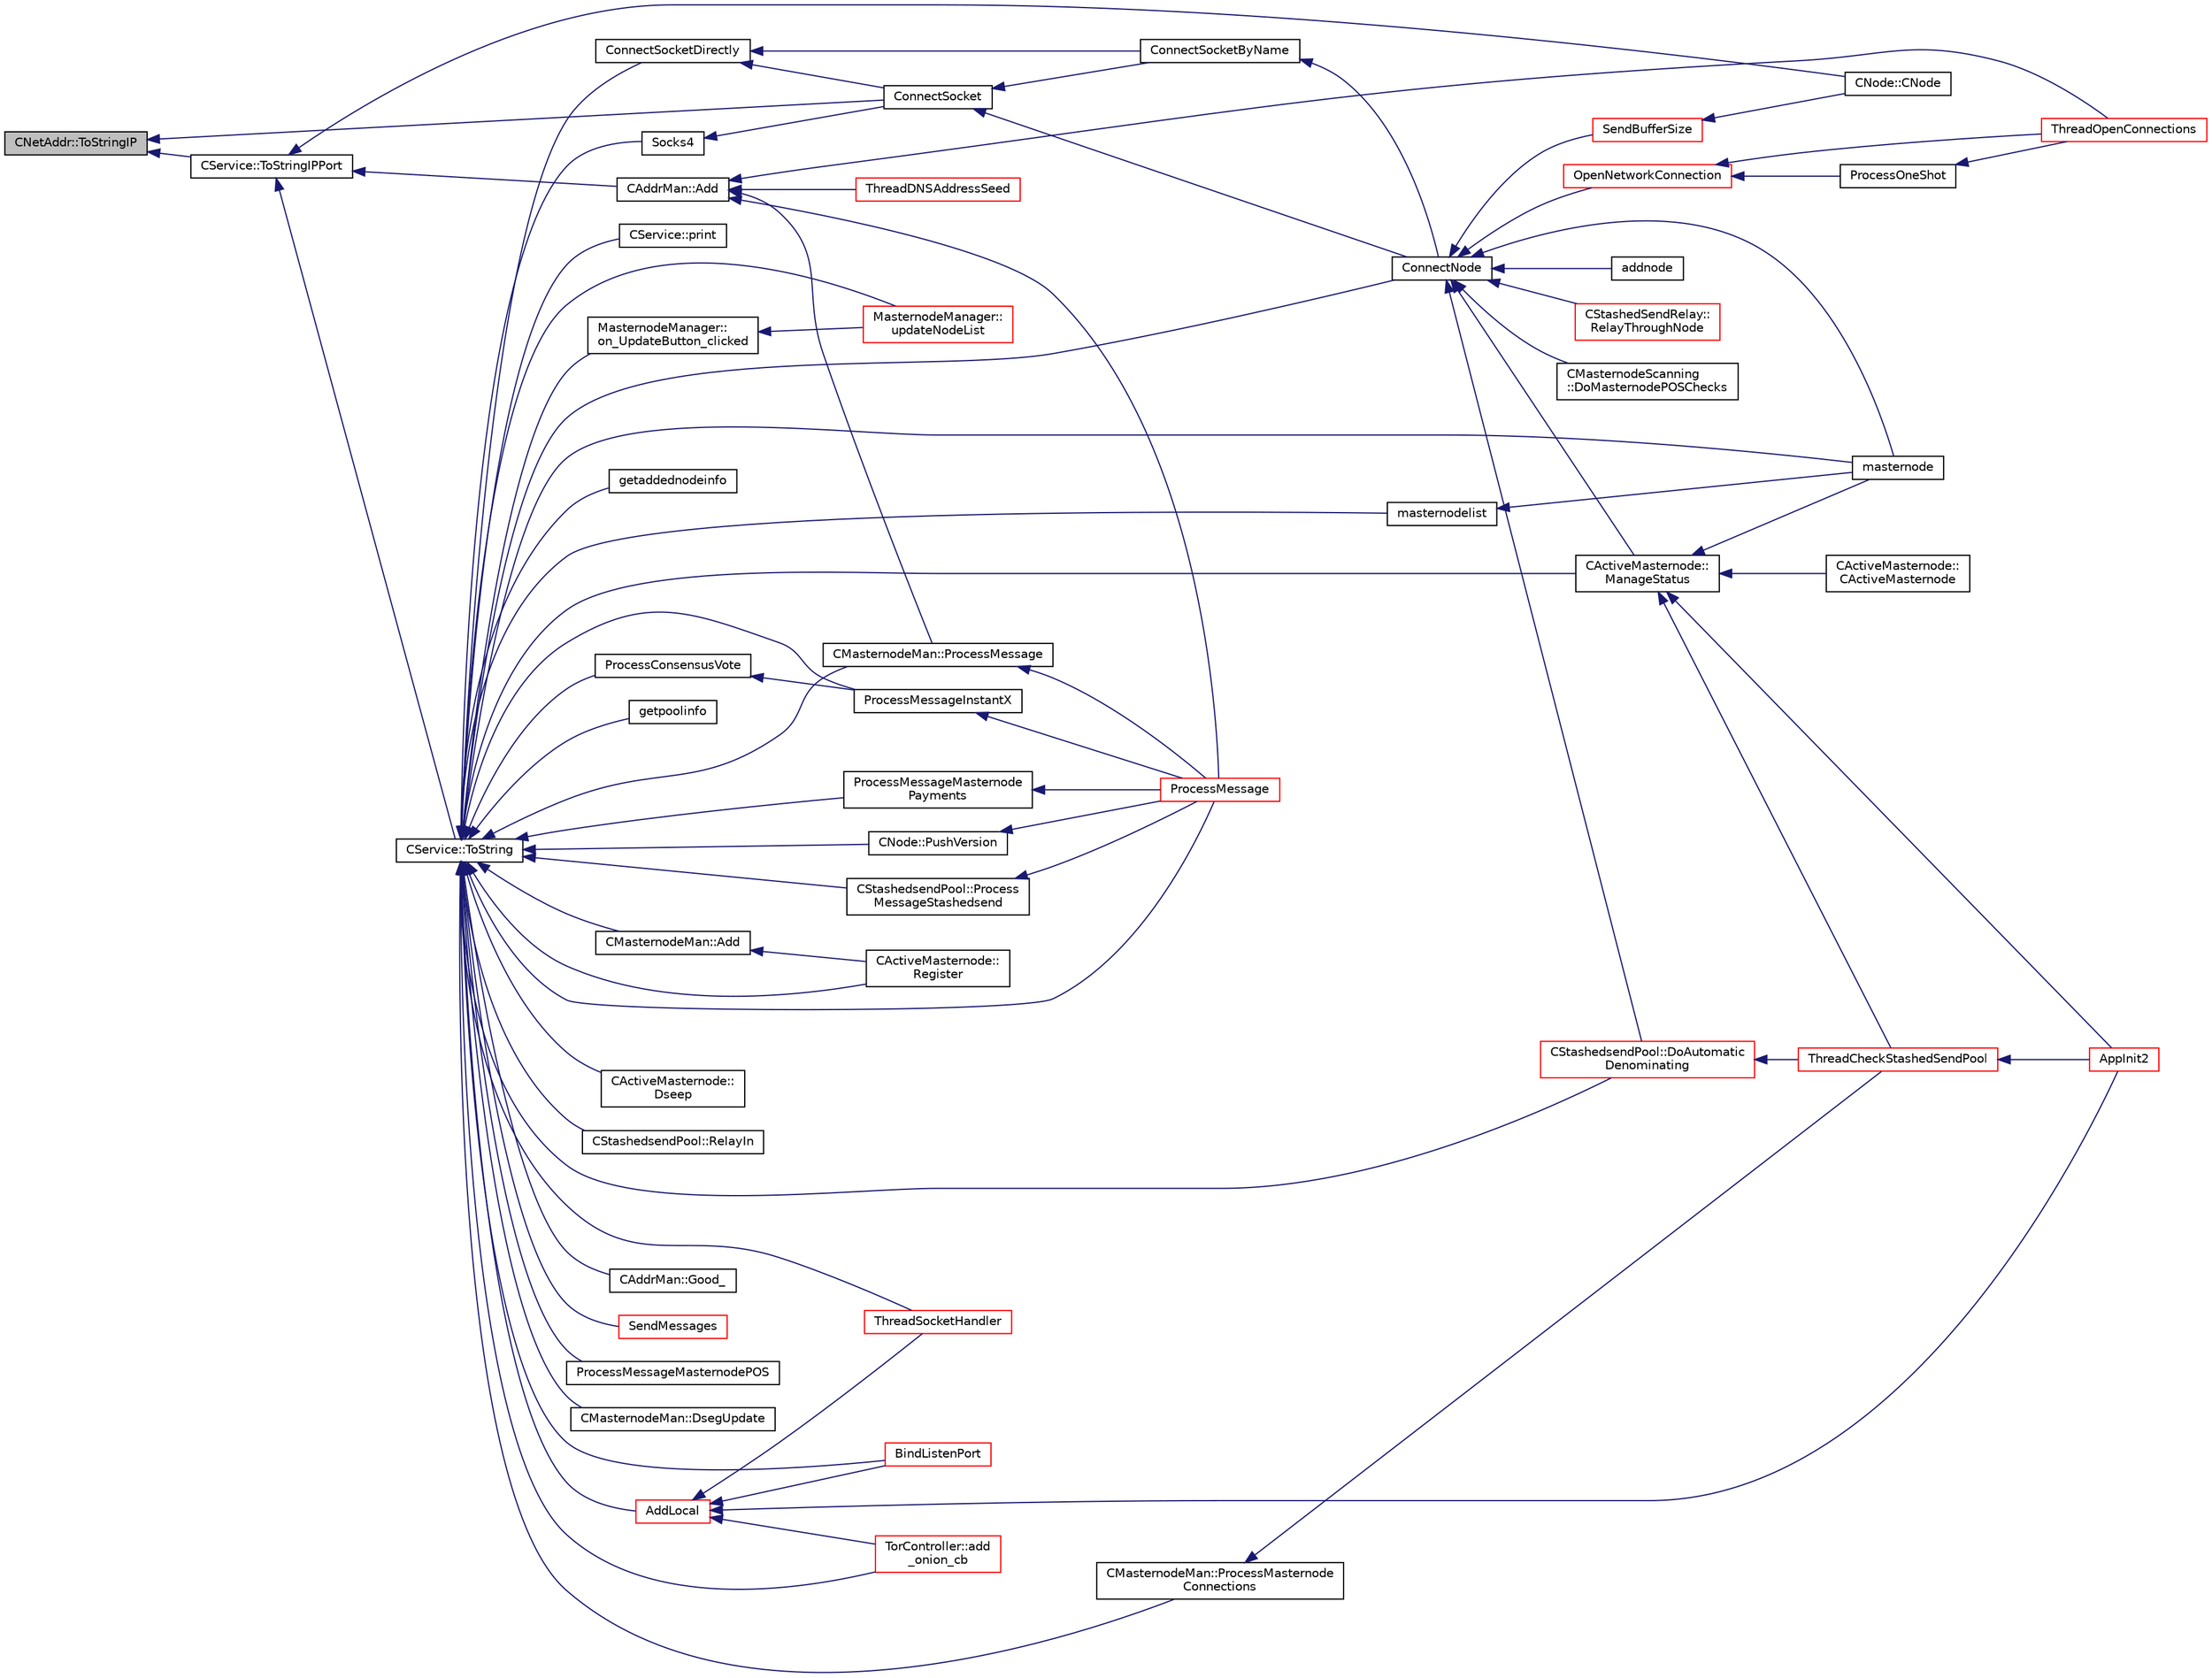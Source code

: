 digraph "CNetAddr::ToStringIP"
{
  edge [fontname="Helvetica",fontsize="10",labelfontname="Helvetica",labelfontsize="10"];
  node [fontname="Helvetica",fontsize="10",shape=record];
  rankdir="LR";
  Node975 [label="CNetAddr::ToStringIP",height=0.2,width=0.4,color="black", fillcolor="grey75", style="filled", fontcolor="black"];
  Node975 -> Node976 [dir="back",color="midnightblue",fontsize="10",style="solid",fontname="Helvetica"];
  Node976 [label="ConnectSocket",height=0.2,width=0.4,color="black", fillcolor="white", style="filled",URL="$da/df0/netbase_8h.html#a1647b6ef2c58fd2f57f9243d3f17093d"];
  Node976 -> Node977 [dir="back",color="midnightblue",fontsize="10",style="solid",fontname="Helvetica"];
  Node977 [label="ConnectNode",height=0.2,width=0.4,color="black", fillcolor="white", style="filled",URL="$d7/d97/net_8h.html#ab2c1bd88322f3f689616e70be5b53ade"];
  Node977 -> Node978 [dir="back",color="midnightblue",fontsize="10",style="solid",fontname="Helvetica"];
  Node978 [label="CActiveMasternode::\lManageStatus",height=0.2,width=0.4,color="black", fillcolor="white", style="filled",URL="$d9/d29/class_c_active_masternode.html#a8004b3b2100da7dcfedbd1e959633e51"];
  Node978 -> Node979 [dir="back",color="midnightblue",fontsize="10",style="solid",fontname="Helvetica"];
  Node979 [label="CActiveMasternode::\lCActiveMasternode",height=0.2,width=0.4,color="black", fillcolor="white", style="filled",URL="$d9/d29/class_c_active_masternode.html#a7ffb946d1b2aad0054d3b3efce8c0543"];
  Node978 -> Node980 [dir="back",color="midnightblue",fontsize="10",style="solid",fontname="Helvetica"];
  Node980 [label="AppInit2",height=0.2,width=0.4,color="red", fillcolor="white", style="filled",URL="$d8/dc0/init_8h.html#a1a4c1bfbf6ba1db77e988b89b9cadfd3",tooltip="Initialize ion. "];
  Node978 -> Node984 [dir="back",color="midnightblue",fontsize="10",style="solid",fontname="Helvetica"];
  Node984 [label="masternode",height=0.2,width=0.4,color="black", fillcolor="white", style="filled",URL="$d5/d6b/rpcstashedsend_8cpp.html#a30609e443aeb47c29ed0878d16b1b5e1"];
  Node978 -> Node985 [dir="back",color="midnightblue",fontsize="10",style="solid",fontname="Helvetica"];
  Node985 [label="ThreadCheckStashedSendPool",height=0.2,width=0.4,color="red", fillcolor="white", style="filled",URL="$d9/dbc/stashedsend_8h.html#ab583ddc86effded8432ea5387f77d883"];
  Node985 -> Node980 [dir="back",color="midnightblue",fontsize="10",style="solid",fontname="Helvetica"];
  Node977 -> Node987 [dir="back",color="midnightblue",fontsize="10",style="solid",fontname="Helvetica"];
  Node987 [label="CMasternodeScanning\l::DoMasternodePOSChecks",height=0.2,width=0.4,color="black", fillcolor="white", style="filled",URL="$d5/d9f/class_c_masternode_scanning.html#a6bc18fb7508f702e2a2d1c3731342f8f"];
  Node977 -> Node988 [dir="back",color="midnightblue",fontsize="10",style="solid",fontname="Helvetica"];
  Node988 [label="OpenNetworkConnection",height=0.2,width=0.4,color="red", fillcolor="white", style="filled",URL="$dd/d84/net_8cpp.html#aa19cb8e6cf23a990e585f2bbf9ece276"];
  Node988 -> Node989 [dir="back",color="midnightblue",fontsize="10",style="solid",fontname="Helvetica"];
  Node989 [label="ProcessOneShot",height=0.2,width=0.4,color="black", fillcolor="white", style="filled",URL="$dd/d84/net_8cpp.html#af2ec2d087be42005dc76eac64a531088"];
  Node989 -> Node990 [dir="back",color="midnightblue",fontsize="10",style="solid",fontname="Helvetica"];
  Node990 [label="ThreadOpenConnections",height=0.2,width=0.4,color="red", fillcolor="white", style="filled",URL="$dd/d84/net_8cpp.html#a3b4720330e61127963a43df26b80f804"];
  Node988 -> Node990 [dir="back",color="midnightblue",fontsize="10",style="solid",fontname="Helvetica"];
  Node977 -> Node992 [dir="back",color="midnightblue",fontsize="10",style="solid",fontname="Helvetica"];
  Node992 [label="SendBufferSize",height=0.2,width=0.4,color="red", fillcolor="white", style="filled",URL="$d7/d97/net_8h.html#a13f289d6233bd32b78a38793f76bdccb"];
  Node992 -> Node1005 [dir="back",color="midnightblue",fontsize="10",style="solid",fontname="Helvetica"];
  Node1005 [label="CNode::CNode",height=0.2,width=0.4,color="black", fillcolor="white", style="filled",URL="$d1/d64/class_c_node.html#a51556705550511146245b9fb2fec09c1"];
  Node977 -> Node1007 [dir="back",color="midnightblue",fontsize="10",style="solid",fontname="Helvetica"];
  Node1007 [label="addnode",height=0.2,width=0.4,color="black", fillcolor="white", style="filled",URL="$df/dab/rpcnet_8cpp.html#ab455bfd729ba34d3bb55b716e62405a3"];
  Node977 -> Node984 [dir="back",color="midnightblue",fontsize="10",style="solid",fontname="Helvetica"];
  Node977 -> Node1008 [dir="back",color="midnightblue",fontsize="10",style="solid",fontname="Helvetica"];
  Node1008 [label="CStashedSendRelay::\lRelayThroughNode",height=0.2,width=0.4,color="red", fillcolor="white", style="filled",URL="$d2/d25/class_c_stashed_send_relay.html#a3e759315bdccb63c1810582eeffa080e"];
  Node977 -> Node1010 [dir="back",color="midnightblue",fontsize="10",style="solid",fontname="Helvetica"];
  Node1010 [label="CStashedsendPool::DoAutomatic\lDenominating",height=0.2,width=0.4,color="red", fillcolor="white", style="filled",URL="$dd/d8a/class_c_stashedsend_pool.html#a21f19df4854af34c8f89187c768a524f",tooltip="Passively run Stashedsend in the background according to the configuration in settings (only for QT) ..."];
  Node1010 -> Node985 [dir="back",color="midnightblue",fontsize="10",style="solid",fontname="Helvetica"];
  Node976 -> Node1015 [dir="back",color="midnightblue",fontsize="10",style="solid",fontname="Helvetica"];
  Node1015 [label="ConnectSocketByName",height=0.2,width=0.4,color="black", fillcolor="white", style="filled",URL="$da/df0/netbase_8h.html#a6b06ed45e08d73e435c656a4dfcb0a95"];
  Node1015 -> Node977 [dir="back",color="midnightblue",fontsize="10",style="solid",fontname="Helvetica"];
  Node975 -> Node1016 [dir="back",color="midnightblue",fontsize="10",style="solid",fontname="Helvetica"];
  Node1016 [label="CService::ToStringIPPort",height=0.2,width=0.4,color="black", fillcolor="white", style="filled",URL="$d3/dcc/class_c_service.html#a224204c838b12eeb49ca7eabe6f75004"];
  Node1016 -> Node1017 [dir="back",color="midnightblue",fontsize="10",style="solid",fontname="Helvetica"];
  Node1017 [label="CAddrMan::Add",height=0.2,width=0.4,color="black", fillcolor="white", style="filled",URL="$d1/dc7/class_c_addr_man.html#a03fcc7109b5f014760dc50a81f68c5ec"];
  Node1017 -> Node994 [dir="back",color="midnightblue",fontsize="10",style="solid",fontname="Helvetica"];
  Node994 [label="ProcessMessage",height=0.2,width=0.4,color="red", fillcolor="white", style="filled",URL="$df/d0a/main_8cpp.html#a8ba92b1a4bce3c835e887a9073d17d8e"];
  Node1017 -> Node1018 [dir="back",color="midnightblue",fontsize="10",style="solid",fontname="Helvetica"];
  Node1018 [label="CMasternodeMan::ProcessMessage",height=0.2,width=0.4,color="black", fillcolor="white", style="filled",URL="$dc/d6b/class_c_masternode_man.html#ae3e5d263cebdcd932eca49caeadce9aa"];
  Node1018 -> Node994 [dir="back",color="midnightblue",fontsize="10",style="solid",fontname="Helvetica"];
  Node1017 -> Node1019 [dir="back",color="midnightblue",fontsize="10",style="solid",fontname="Helvetica"];
  Node1019 [label="ThreadDNSAddressSeed",height=0.2,width=0.4,color="red", fillcolor="white", style="filled",URL="$dd/d84/net_8cpp.html#ab2d8883b5524ec7b80d3b9535e73a3ed"];
  Node1017 -> Node990 [dir="back",color="midnightblue",fontsize="10",style="solid",fontname="Helvetica"];
  Node1016 -> Node1005 [dir="back",color="midnightblue",fontsize="10",style="solid",fontname="Helvetica"];
  Node1016 -> Node1020 [dir="back",color="midnightblue",fontsize="10",style="solid",fontname="Helvetica"];
  Node1020 [label="CService::ToString",height=0.2,width=0.4,color="black", fillcolor="white", style="filled",URL="$d3/dcc/class_c_service.html#a225473158bc07c87a6a862160d73cfea"];
  Node1020 -> Node978 [dir="back",color="midnightblue",fontsize="10",style="solid",fontname="Helvetica"];
  Node1020 -> Node1021 [dir="back",color="midnightblue",fontsize="10",style="solid",fontname="Helvetica"];
  Node1021 [label="CActiveMasternode::\lDseep",height=0.2,width=0.4,color="black", fillcolor="white", style="filled",URL="$d9/d29/class_c_active_masternode.html#aa14a1a9611f6b73cc3e860cda75de88c"];
  Node1020 -> Node1022 [dir="back",color="midnightblue",fontsize="10",style="solid",fontname="Helvetica"];
  Node1022 [label="CActiveMasternode::\lRegister",height=0.2,width=0.4,color="black", fillcolor="white", style="filled",URL="$d9/d29/class_c_active_masternode.html#a1fd28a721112cda22fe2f9e1045cf397",tooltip="Register any Masternode. "];
  Node1020 -> Node1023 [dir="back",color="midnightblue",fontsize="10",style="solid",fontname="Helvetica"];
  Node1023 [label="CAddrMan::Good_",height=0.2,width=0.4,color="black", fillcolor="white", style="filled",URL="$d1/dc7/class_c_addr_man.html#a33ec6a4584cf4b17af821e6e35216459"];
  Node1020 -> Node1024 [dir="back",color="midnightblue",fontsize="10",style="solid",fontname="Helvetica"];
  Node1024 [label="ProcessMessageInstantX",height=0.2,width=0.4,color="black", fillcolor="white", style="filled",URL="$d6/d5f/instantx_8h.html#aa516cb499ead2691d8ab216a499db5d0"];
  Node1024 -> Node994 [dir="back",color="midnightblue",fontsize="10",style="solid",fontname="Helvetica"];
  Node1020 -> Node1025 [dir="back",color="midnightblue",fontsize="10",style="solid",fontname="Helvetica"];
  Node1025 [label="ProcessConsensusVote",height=0.2,width=0.4,color="black", fillcolor="white", style="filled",URL="$d6/d5f/instantx_8h.html#a5d4434bfb70f64f95aa4de9286cbae94"];
  Node1025 -> Node1024 [dir="back",color="midnightblue",fontsize="10",style="solid",fontname="Helvetica"];
  Node1020 -> Node994 [dir="back",color="midnightblue",fontsize="10",style="solid",fontname="Helvetica"];
  Node1020 -> Node1026 [dir="back",color="midnightblue",fontsize="10",style="solid",fontname="Helvetica"];
  Node1026 [label="SendMessages",height=0.2,width=0.4,color="red", fillcolor="white", style="filled",URL="$d4/dbf/main_8h.html#a711a5bdb30c9c9bbdc83011b1cbbe2f3"];
  Node1020 -> Node1027 [dir="back",color="midnightblue",fontsize="10",style="solid",fontname="Helvetica"];
  Node1027 [label="ProcessMessageMasternode\lPayments",height=0.2,width=0.4,color="black", fillcolor="white", style="filled",URL="$dc/d20/masternode-payments_8h.html#a8c28fb440d8031543d1de309e34c40f2"];
  Node1027 -> Node994 [dir="back",color="midnightblue",fontsize="10",style="solid",fontname="Helvetica"];
  Node1020 -> Node1028 [dir="back",color="midnightblue",fontsize="10",style="solid",fontname="Helvetica"];
  Node1028 [label="ProcessMessageMasternodePOS",height=0.2,width=0.4,color="black", fillcolor="white", style="filled",URL="$dc/d51/masternode-pos_8h.html#a85194f5f57620d07bd87ef37bf2f6ef0"];
  Node1020 -> Node1029 [dir="back",color="midnightblue",fontsize="10",style="solid",fontname="Helvetica"];
  Node1029 [label="CMasternodeMan::Add",height=0.2,width=0.4,color="black", fillcolor="white", style="filled",URL="$dc/d6b/class_c_masternode_man.html#a8e648f7e96931e683b3fd6c98a4c4715"];
  Node1029 -> Node1022 [dir="back",color="midnightblue",fontsize="10",style="solid",fontname="Helvetica"];
  Node1020 -> Node1030 [dir="back",color="midnightblue",fontsize="10",style="solid",fontname="Helvetica"];
  Node1030 [label="CMasternodeMan::DsegUpdate",height=0.2,width=0.4,color="black", fillcolor="white", style="filled",URL="$dc/d6b/class_c_masternode_man.html#a5aa389cb63e70edf9fd9e2eb7fe90750"];
  Node1020 -> Node1031 [dir="back",color="midnightblue",fontsize="10",style="solid",fontname="Helvetica"];
  Node1031 [label="CMasternodeMan::ProcessMasternode\lConnections",height=0.2,width=0.4,color="black", fillcolor="white", style="filled",URL="$dc/d6b/class_c_masternode_man.html#ad8a9994f53e2d6385b8caba4cd5ee4b9"];
  Node1031 -> Node985 [dir="back",color="midnightblue",fontsize="10",style="solid",fontname="Helvetica"];
  Node1020 -> Node1018 [dir="back",color="midnightblue",fontsize="10",style="solid",fontname="Helvetica"];
  Node1020 -> Node1032 [dir="back",color="midnightblue",fontsize="10",style="solid",fontname="Helvetica"];
  Node1032 [label="AddLocal",height=0.2,width=0.4,color="red", fillcolor="white", style="filled",URL="$d7/d97/net_8h.html#a337d6af198a6b0d75f830e56da9b91e9"];
  Node1032 -> Node980 [dir="back",color="midnightblue",fontsize="10",style="solid",fontname="Helvetica"];
  Node1032 -> Node1034 [dir="back",color="midnightblue",fontsize="10",style="solid",fontname="Helvetica"];
  Node1034 [label="ThreadSocketHandler",height=0.2,width=0.4,color="red", fillcolor="white", style="filled",URL="$dd/d84/net_8cpp.html#aa1111c12121e039bbd8eedb556e4514a"];
  Node1032 -> Node1035 [dir="back",color="midnightblue",fontsize="10",style="solid",fontname="Helvetica"];
  Node1035 [label="BindListenPort",height=0.2,width=0.4,color="red", fillcolor="white", style="filled",URL="$dd/d84/net_8cpp.html#a0c8010ad96acff7cca6aca684ec42b71"];
  Node1032 -> Node1038 [dir="back",color="midnightblue",fontsize="10",style="solid",fontname="Helvetica"];
  Node1038 [label="TorController::add\l_onion_cb",height=0.2,width=0.4,color="red", fillcolor="white", style="filled",URL="$da/dd9/class_tor_controller.html#a78b762c14a006b2f509261a95963ff67",tooltip="Callback for ADD_ONION result. "];
  Node1020 -> Node977 [dir="back",color="midnightblue",fontsize="10",style="solid",fontname="Helvetica"];
  Node1020 -> Node1046 [dir="back",color="midnightblue",fontsize="10",style="solid",fontname="Helvetica"];
  Node1046 [label="CNode::PushVersion",height=0.2,width=0.4,color="black", fillcolor="white", style="filled",URL="$d1/d64/class_c_node.html#a4dbfe4f6c1fd162aaa905e4bd201d536"];
  Node1046 -> Node994 [dir="back",color="midnightblue",fontsize="10",style="solid",fontname="Helvetica"];
  Node1020 -> Node1034 [dir="back",color="midnightblue",fontsize="10",style="solid",fontname="Helvetica"];
  Node1020 -> Node1035 [dir="back",color="midnightblue",fontsize="10",style="solid",fontname="Helvetica"];
  Node1020 -> Node1047 [dir="back",color="midnightblue",fontsize="10",style="solid",fontname="Helvetica"];
  Node1047 [label="Socks4",height=0.2,width=0.4,color="black", fillcolor="white", style="filled",URL="$d0/d0e/netbase_8cpp.html#aca06981001803c84ffd114dbc80d0c1c"];
  Node1047 -> Node976 [dir="back",color="midnightblue",fontsize="10",style="solid",fontname="Helvetica"];
  Node1020 -> Node1048 [dir="back",color="midnightblue",fontsize="10",style="solid",fontname="Helvetica"];
  Node1048 [label="ConnectSocketDirectly",height=0.2,width=0.4,color="black", fillcolor="white", style="filled",URL="$d0/d0e/netbase_8cpp.html#a0090d3f81785eebf6a0466b5b9c8cbd3"];
  Node1048 -> Node976 [dir="back",color="midnightblue",fontsize="10",style="solid",fontname="Helvetica"];
  Node1048 -> Node1015 [dir="back",color="midnightblue",fontsize="10",style="solid",fontname="Helvetica"];
  Node1020 -> Node1049 [dir="back",color="midnightblue",fontsize="10",style="solid",fontname="Helvetica"];
  Node1049 [label="CService::print",height=0.2,width=0.4,color="black", fillcolor="white", style="filled",URL="$d3/dcc/class_c_service.html#a4b104c178cb4b71150a49989f5198302"];
  Node1020 -> Node1000 [dir="back",color="midnightblue",fontsize="10",style="solid",fontname="Helvetica"];
  Node1000 [label="MasternodeManager::\lupdateNodeList",height=0.2,width=0.4,color="red", fillcolor="white", style="filled",URL="$d9/d70/class_masternode_manager.html#a5485a8bd6ccf673027165cc1207dfae9"];
  Node1020 -> Node1002 [dir="back",color="midnightblue",fontsize="10",style="solid",fontname="Helvetica"];
  Node1002 [label="MasternodeManager::\lon_UpdateButton_clicked",height=0.2,width=0.4,color="black", fillcolor="white", style="filled",URL="$d9/d70/class_masternode_manager.html#ae8d07b4d869e3eb09fe1be445eff0430"];
  Node1002 -> Node1000 [dir="back",color="midnightblue",fontsize="10",style="solid",fontname="Helvetica"];
  Node1020 -> Node1050 [dir="back",color="midnightblue",fontsize="10",style="solid",fontname="Helvetica"];
  Node1050 [label="getaddednodeinfo",height=0.2,width=0.4,color="black", fillcolor="white", style="filled",URL="$df/dab/rpcnet_8cpp.html#a2a6994d3b180c8e9ce81e0da65a41bb3"];
  Node1020 -> Node1051 [dir="back",color="midnightblue",fontsize="10",style="solid",fontname="Helvetica"];
  Node1051 [label="getpoolinfo",height=0.2,width=0.4,color="black", fillcolor="white", style="filled",URL="$d5/d6b/rpcstashedsend_8cpp.html#aea4471c128eb07bb1b70b4344ac38564"];
  Node1020 -> Node984 [dir="back",color="midnightblue",fontsize="10",style="solid",fontname="Helvetica"];
  Node1020 -> Node1003 [dir="back",color="midnightblue",fontsize="10",style="solid",fontname="Helvetica"];
  Node1003 [label="masternodelist",height=0.2,width=0.4,color="black", fillcolor="white", style="filled",URL="$d5/d6b/rpcstashedsend_8cpp.html#a3a7ed7e37f21eb2912afc6e776f7236c"];
  Node1003 -> Node984 [dir="back",color="midnightblue",fontsize="10",style="solid",fontname="Helvetica"];
  Node1020 -> Node1052 [dir="back",color="midnightblue",fontsize="10",style="solid",fontname="Helvetica"];
  Node1052 [label="CStashedsendPool::Process\lMessageStashedsend",height=0.2,width=0.4,color="black", fillcolor="white", style="filled",URL="$dd/d8a/class_c_stashedsend_pool.html#a62b472a4e4b1e634bc2e8621be17888e",tooltip="Process a Stashedsend message using the Stashedsend protocol. "];
  Node1052 -> Node994 [dir="back",color="midnightblue",fontsize="10",style="solid",fontname="Helvetica"];
  Node1020 -> Node1010 [dir="back",color="midnightblue",fontsize="10",style="solid",fontname="Helvetica"];
  Node1020 -> Node1053 [dir="back",color="midnightblue",fontsize="10",style="solid",fontname="Helvetica"];
  Node1053 [label="CStashedsendPool::RelayIn",height=0.2,width=0.4,color="black", fillcolor="white", style="filled",URL="$dd/d8a/class_c_stashedsend_pool.html#aebe6dcd903303539047d0ae907fe38f7"];
  Node1020 -> Node1038 [dir="back",color="midnightblue",fontsize="10",style="solid",fontname="Helvetica"];
}
